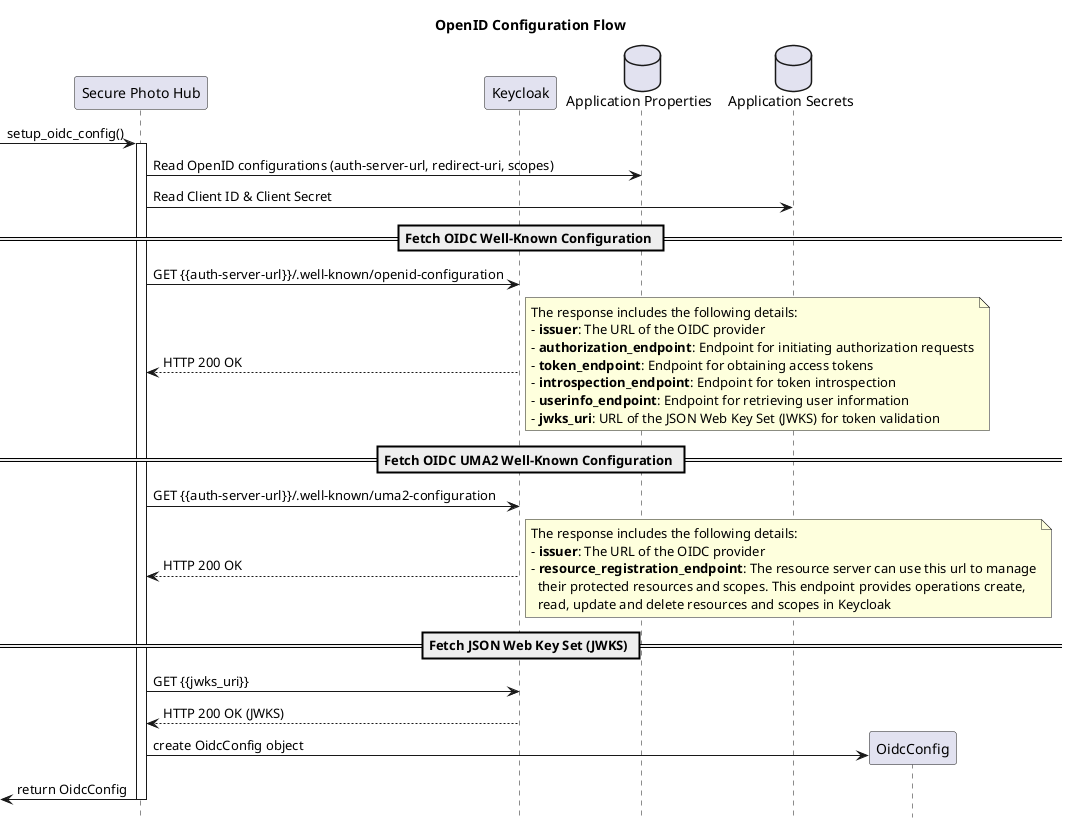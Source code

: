 @startuml
hide footbox
title OpenID Configuration Flow
participant "Secure Photo Hub" as SecurePhotoHub
participant Keycloak
database "Application Properties" as AppProperties
database "Application Secrets" as AppSecrets

[-> SecurePhotoHub : setup_oidc_config()
activate SecurePhotoHub

SecurePhotoHub -> AppProperties : Read OpenID configurations (auth-server-url, redirect-uri, scopes)
SecurePhotoHub -> AppSecrets : Read Client ID & Client Secret

== Fetch OIDC Well-Known Configuration ==
SecurePhotoHub -> Keycloak : GET {{auth-server-url}}/.well-known/openid-configuration
Keycloak --> SecurePhotoHub : HTTP 200 OK
note right
The response includes the following details:
- **issuer**: The URL of the OIDC provider
- **authorization_endpoint**: Endpoint for initiating authorization requests
- **token_endpoint**: Endpoint for obtaining access tokens
- **introspection_endpoint**: Endpoint for token introspection
- **userinfo_endpoint**: Endpoint for retrieving user information
- **jwks_uri**: URL of the JSON Web Key Set (JWKS) for token validation
end note

== Fetch OIDC UMA2 Well-Known Configuration ==
SecurePhotoHub -> Keycloak : GET {{auth-server-url}}/.well-known/uma2-configuration
Keycloak --> SecurePhotoHub : HTTP 200 OK
note right
The response includes the following details:
- **issuer**: The URL of the OIDC provider
- **resource_registration_endpoint**: The resource server can use this url to manage
  their protected resources and scopes. This endpoint provides operations create,
  read, update and delete resources and scopes in Keycloak
end note

== Fetch JSON Web Key Set (JWKS) ==
SecurePhotoHub -> Keycloak : GET {{jwks_uri}}
Keycloak --> SecurePhotoHub : HTTP 200 OK (JWKS)

create OidcConfig
SecurePhotoHub -> OidcConfig : create OidcConfig object
[<- SecurePhotoHub : return OidcConfig
deactivate SecurePhotoHub
@enduml